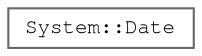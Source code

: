 digraph "Graphical Class Hierarchy"
{
 // LATEX_PDF_SIZE
  bgcolor="transparent";
  edge [fontname=FreeMono,fontsize=10,labelfontname=FreeMono,labelfontsize=10];
  node [fontname=FreeMono,fontsize=10,shape=box,height=0.2,width=0.4];
  rankdir="LR";
  Node0 [label="System::Date",height=0.2,width=0.4,color="grey40", fillcolor="white", style="filled",URL="$class_system_1_1_date.html",tooltip=" "];
}
